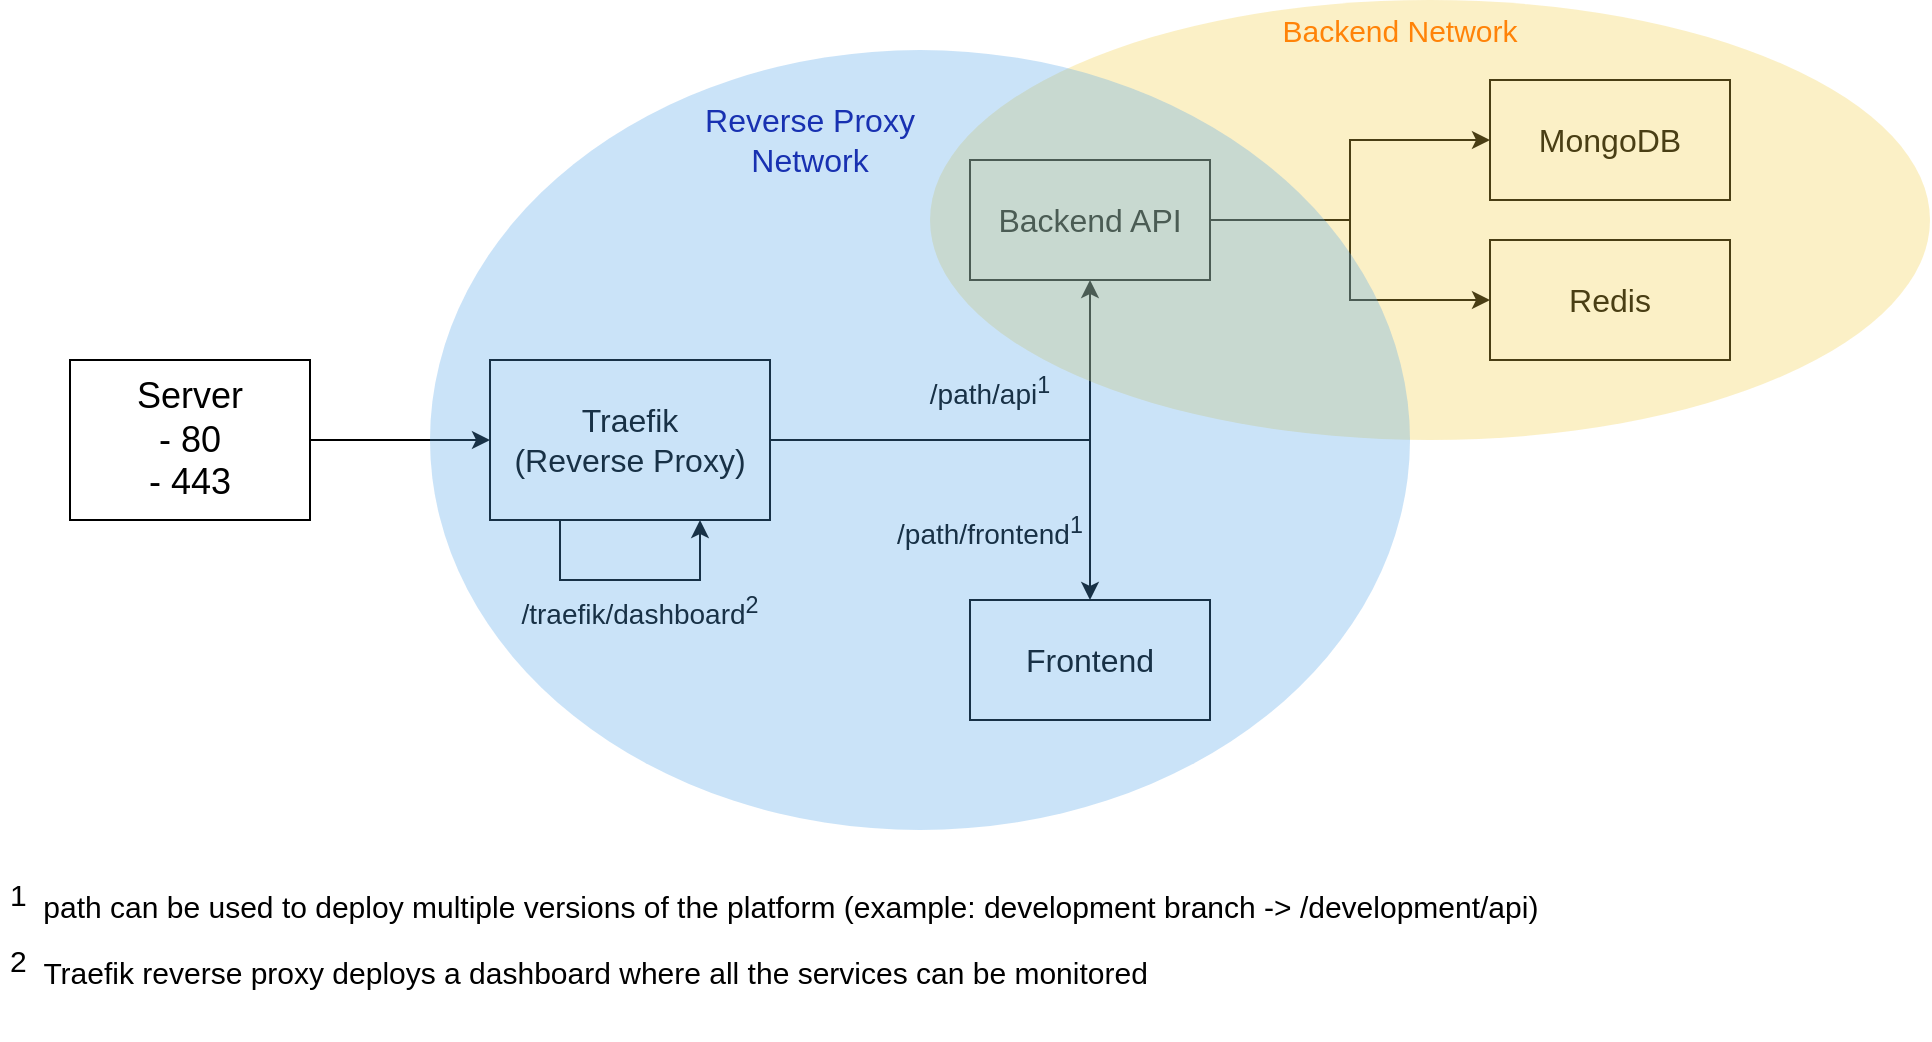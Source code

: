 <mxfile version="17.1.3" type="device"><diagram id="-B5JfHS7_1X9fyelPHck" name="Page-1"><mxGraphModel dx="1746" dy="1122" grid="1" gridSize="10" guides="1" tooltips="1" connect="1" arrows="1" fold="1" page="1" pageScale="1" pageWidth="827" pageHeight="1169" math="0" shadow="0"><root><mxCell id="0"/><mxCell id="1" parent="0"/><mxCell id="SarIZDK5HK9I3yLXSQ3l-4" value="" style="edgeStyle=orthogonalEdgeStyle;rounded=0;orthogonalLoop=1;jettySize=auto;html=1;fontSize=18;" edge="1" parent="1" source="SarIZDK5HK9I3yLXSQ3l-2" target="SarIZDK5HK9I3yLXSQ3l-3"><mxGeometry relative="1" as="geometry"/></mxCell><mxCell id="SarIZDK5HK9I3yLXSQ3l-2" value="&lt;font style=&quot;font-size: 18px&quot;&gt;Server&lt;br&gt;- 80&lt;br&gt;- 443&lt;br&gt;&lt;/font&gt;" style="rounded=0;whiteSpace=wrap;html=1;" vertex="1" parent="1"><mxGeometry x="170" y="240" width="120" height="80" as="geometry"/></mxCell><mxCell id="SarIZDK5HK9I3yLXSQ3l-6" value="" style="edgeStyle=orthogonalEdgeStyle;rounded=0;orthogonalLoop=1;jettySize=auto;html=1;fontSize=16;" edge="1" parent="1" source="SarIZDK5HK9I3yLXSQ3l-3" target="SarIZDK5HK9I3yLXSQ3l-5"><mxGeometry relative="1" as="geometry"/></mxCell><mxCell id="SarIZDK5HK9I3yLXSQ3l-9" value="" style="edgeStyle=orthogonalEdgeStyle;rounded=0;orthogonalLoop=1;jettySize=auto;html=1;fontSize=16;" edge="1" parent="1" source="SarIZDK5HK9I3yLXSQ3l-3" target="SarIZDK5HK9I3yLXSQ3l-8"><mxGeometry relative="1" as="geometry"/></mxCell><mxCell id="SarIZDK5HK9I3yLXSQ3l-3" value="Traefik &lt;br style=&quot;font-size: 16px;&quot;&gt;(Reverse Proxy)" style="whiteSpace=wrap;html=1;rounded=0;fontSize=16;" vertex="1" parent="1"><mxGeometry x="380" y="240" width="140" height="80" as="geometry"/></mxCell><mxCell id="SarIZDK5HK9I3yLXSQ3l-14" value="" style="edgeStyle=orthogonalEdgeStyle;rounded=0;orthogonalLoop=1;jettySize=auto;html=1;fontSize=14;" edge="1" parent="1" source="SarIZDK5HK9I3yLXSQ3l-5" target="SarIZDK5HK9I3yLXSQ3l-13"><mxGeometry relative="1" as="geometry"/></mxCell><mxCell id="SarIZDK5HK9I3yLXSQ3l-16" value="" style="edgeStyle=orthogonalEdgeStyle;rounded=0;orthogonalLoop=1;jettySize=auto;html=1;fontSize=14;" edge="1" parent="1" source="SarIZDK5HK9I3yLXSQ3l-5" target="SarIZDK5HK9I3yLXSQ3l-15"><mxGeometry relative="1" as="geometry"/></mxCell><mxCell id="SarIZDK5HK9I3yLXSQ3l-5" value="Backend API" style="whiteSpace=wrap;html=1;fontSize=16;rounded=0;" vertex="1" parent="1"><mxGeometry x="620" y="140" width="120" height="60" as="geometry"/></mxCell><mxCell id="SarIZDK5HK9I3yLXSQ3l-8" value="Frontend" style="whiteSpace=wrap;html=1;fontSize=16;rounded=0;" vertex="1" parent="1"><mxGeometry x="620" y="360" width="120" height="60" as="geometry"/></mxCell><mxCell id="SarIZDK5HK9I3yLXSQ3l-10" value="&lt;font style=&quot;font-size: 14px&quot;&gt;/path/frontend&lt;sup&gt;1&lt;/sup&gt;&lt;/font&gt;" style="text;html=1;strokeColor=none;fillColor=none;align=center;verticalAlign=middle;whiteSpace=wrap;rounded=0;fontSize=16;" vertex="1" parent="1"><mxGeometry x="580" y="310" width="100" height="30" as="geometry"/></mxCell><mxCell id="SarIZDK5HK9I3yLXSQ3l-11" value="&lt;font style=&quot;font-size: 14px&quot;&gt;/path/api&lt;sup&gt;1&lt;/sup&gt;&lt;/font&gt;" style="text;html=1;strokeColor=none;fillColor=none;align=center;verticalAlign=middle;whiteSpace=wrap;rounded=0;fontSize=16;" vertex="1" parent="1"><mxGeometry x="575" y="240" width="110" height="30" as="geometry"/></mxCell><mxCell id="SarIZDK5HK9I3yLXSQ3l-13" value="MongoDB" style="whiteSpace=wrap;html=1;fontSize=16;rounded=0;" vertex="1" parent="1"><mxGeometry x="880" y="100" width="120" height="60" as="geometry"/></mxCell><mxCell id="SarIZDK5HK9I3yLXSQ3l-15" value="Redis" style="whiteSpace=wrap;html=1;fontSize=16;rounded=0;" vertex="1" parent="1"><mxGeometry x="880" y="180" width="120" height="60" as="geometry"/></mxCell><mxCell id="SarIZDK5HK9I3yLXSQ3l-17" value="" style="ellipse;whiteSpace=wrap;html=1;fontSize=14;strokeColor=none;fillColor=#F0CD43;opacity=30;" vertex="1" parent="1"><mxGeometry x="600" y="60" width="500" height="220" as="geometry"/></mxCell><mxCell id="SarIZDK5HK9I3yLXSQ3l-18" value="Backend Network" style="text;html=1;strokeColor=none;fillColor=none;align=center;verticalAlign=middle;whiteSpace=wrap;rounded=0;fontSize=15;opacity=30;fontColor=#FF8308;" vertex="1" parent="1"><mxGeometry x="760" y="60" width="150" height="30" as="geometry"/></mxCell><mxCell id="SarIZDK5HK9I3yLXSQ3l-22" value="Reverse Proxy Network" style="text;html=1;strokeColor=none;fillColor=none;align=center;verticalAlign=middle;whiteSpace=wrap;rounded=0;fontSize=16;fontColor=#000099;opacity=30;" vertex="1" parent="1"><mxGeometry x="470" y="120" width="140" height="20" as="geometry"/></mxCell><mxCell id="SarIZDK5HK9I3yLXSQ3l-24" style="edgeStyle=orthogonalEdgeStyle;rounded=0;orthogonalLoop=1;jettySize=auto;html=1;exitX=0.25;exitY=1;exitDx=0;exitDy=0;entryX=0.75;entryY=1;entryDx=0;entryDy=0;fontSize=16;fontColor=#000099;" edge="1" parent="1" source="SarIZDK5HK9I3yLXSQ3l-3" target="SarIZDK5HK9I3yLXSQ3l-3"><mxGeometry relative="1" as="geometry"><Array as="points"><mxPoint x="415" y="350"/><mxPoint x="485" y="350"/></Array></mxGeometry></mxCell><mxCell id="SarIZDK5HK9I3yLXSQ3l-25" value="&lt;font style=&quot;color: rgb(0 , 0 , 0) ; font-size: 14px&quot;&gt;/traefik/dashboard&lt;sup&gt;2&lt;/sup&gt;&lt;/font&gt;" style="text;html=1;strokeColor=none;fillColor=none;align=center;verticalAlign=middle;whiteSpace=wrap;rounded=0;fontSize=16;fontColor=#000099;opacity=30;" vertex="1" parent="1"><mxGeometry x="390" y="350" width="130" height="30" as="geometry"/></mxCell><mxCell id="SarIZDK5HK9I3yLXSQ3l-21" value="" style="ellipse;whiteSpace=wrap;html=1;fontSize=15;fontColor=#FF8308;fillColor=#4FA1E8;opacity=30;strokeColor=none;" vertex="1" parent="1"><mxGeometry x="350" y="85" width="490" height="390" as="geometry"/></mxCell><mxCell id="SarIZDK5HK9I3yLXSQ3l-29" value="&lt;p style=&quot;font-size: 15px&quot;&gt;&lt;font style=&quot;font-size: 15px ; line-height: 0.2&quot; color=&quot;#000000&quot;&gt;&lt;sup style=&quot;font-size: 15px&quot;&gt;1&lt;/sup&gt;&amp;nbsp; path can be used to deploy multiple versions of the platform (example: development branch -&lt;/font&gt;&lt;span style=&quot;color: rgb(0 , 0 , 0)&quot;&gt;&amp;gt; /development/api)&lt;/span&gt;&lt;/p&gt;&lt;p style=&quot;font-size: 15px&quot;&gt;&lt;font style=&quot;font-size: 15px ; line-height: 0.2&quot; color=&quot;#000000&quot;&gt;&lt;/font&gt;&lt;/p&gt;&lt;p style=&quot;font-size: 15px&quot;&gt;&lt;font color=&quot;#000000&quot; style=&quot;font-size: 15px ; line-height: 0.2&quot;&gt;&lt;sup style=&quot;font-size: 15px&quot;&gt;2 &amp;nbsp;&lt;/sup&gt;Traefik reverse proxy deploys a dashboard where all the services can be monitored&lt;/font&gt;&lt;/p&gt;&lt;div style=&quot;font-size: 15px&quot;&gt;&lt;font color=&quot;#000000&quot; style=&quot;font-size: 15px ; line-height: 0.2&quot;&gt;&lt;br style=&quot;font-size: 15px&quot;&gt;&lt;/font&gt;&lt;/div&gt;" style="text;html=1;strokeColor=none;fillColor=none;spacing=5;spacingTop=-20;whiteSpace=wrap;overflow=hidden;rounded=0;fontSize=15;fontColor=#000099;" vertex="1" parent="1"><mxGeometry x="135" y="500" width="845" height="80" as="geometry"/></mxCell></root></mxGraphModel></diagram></mxfile>
